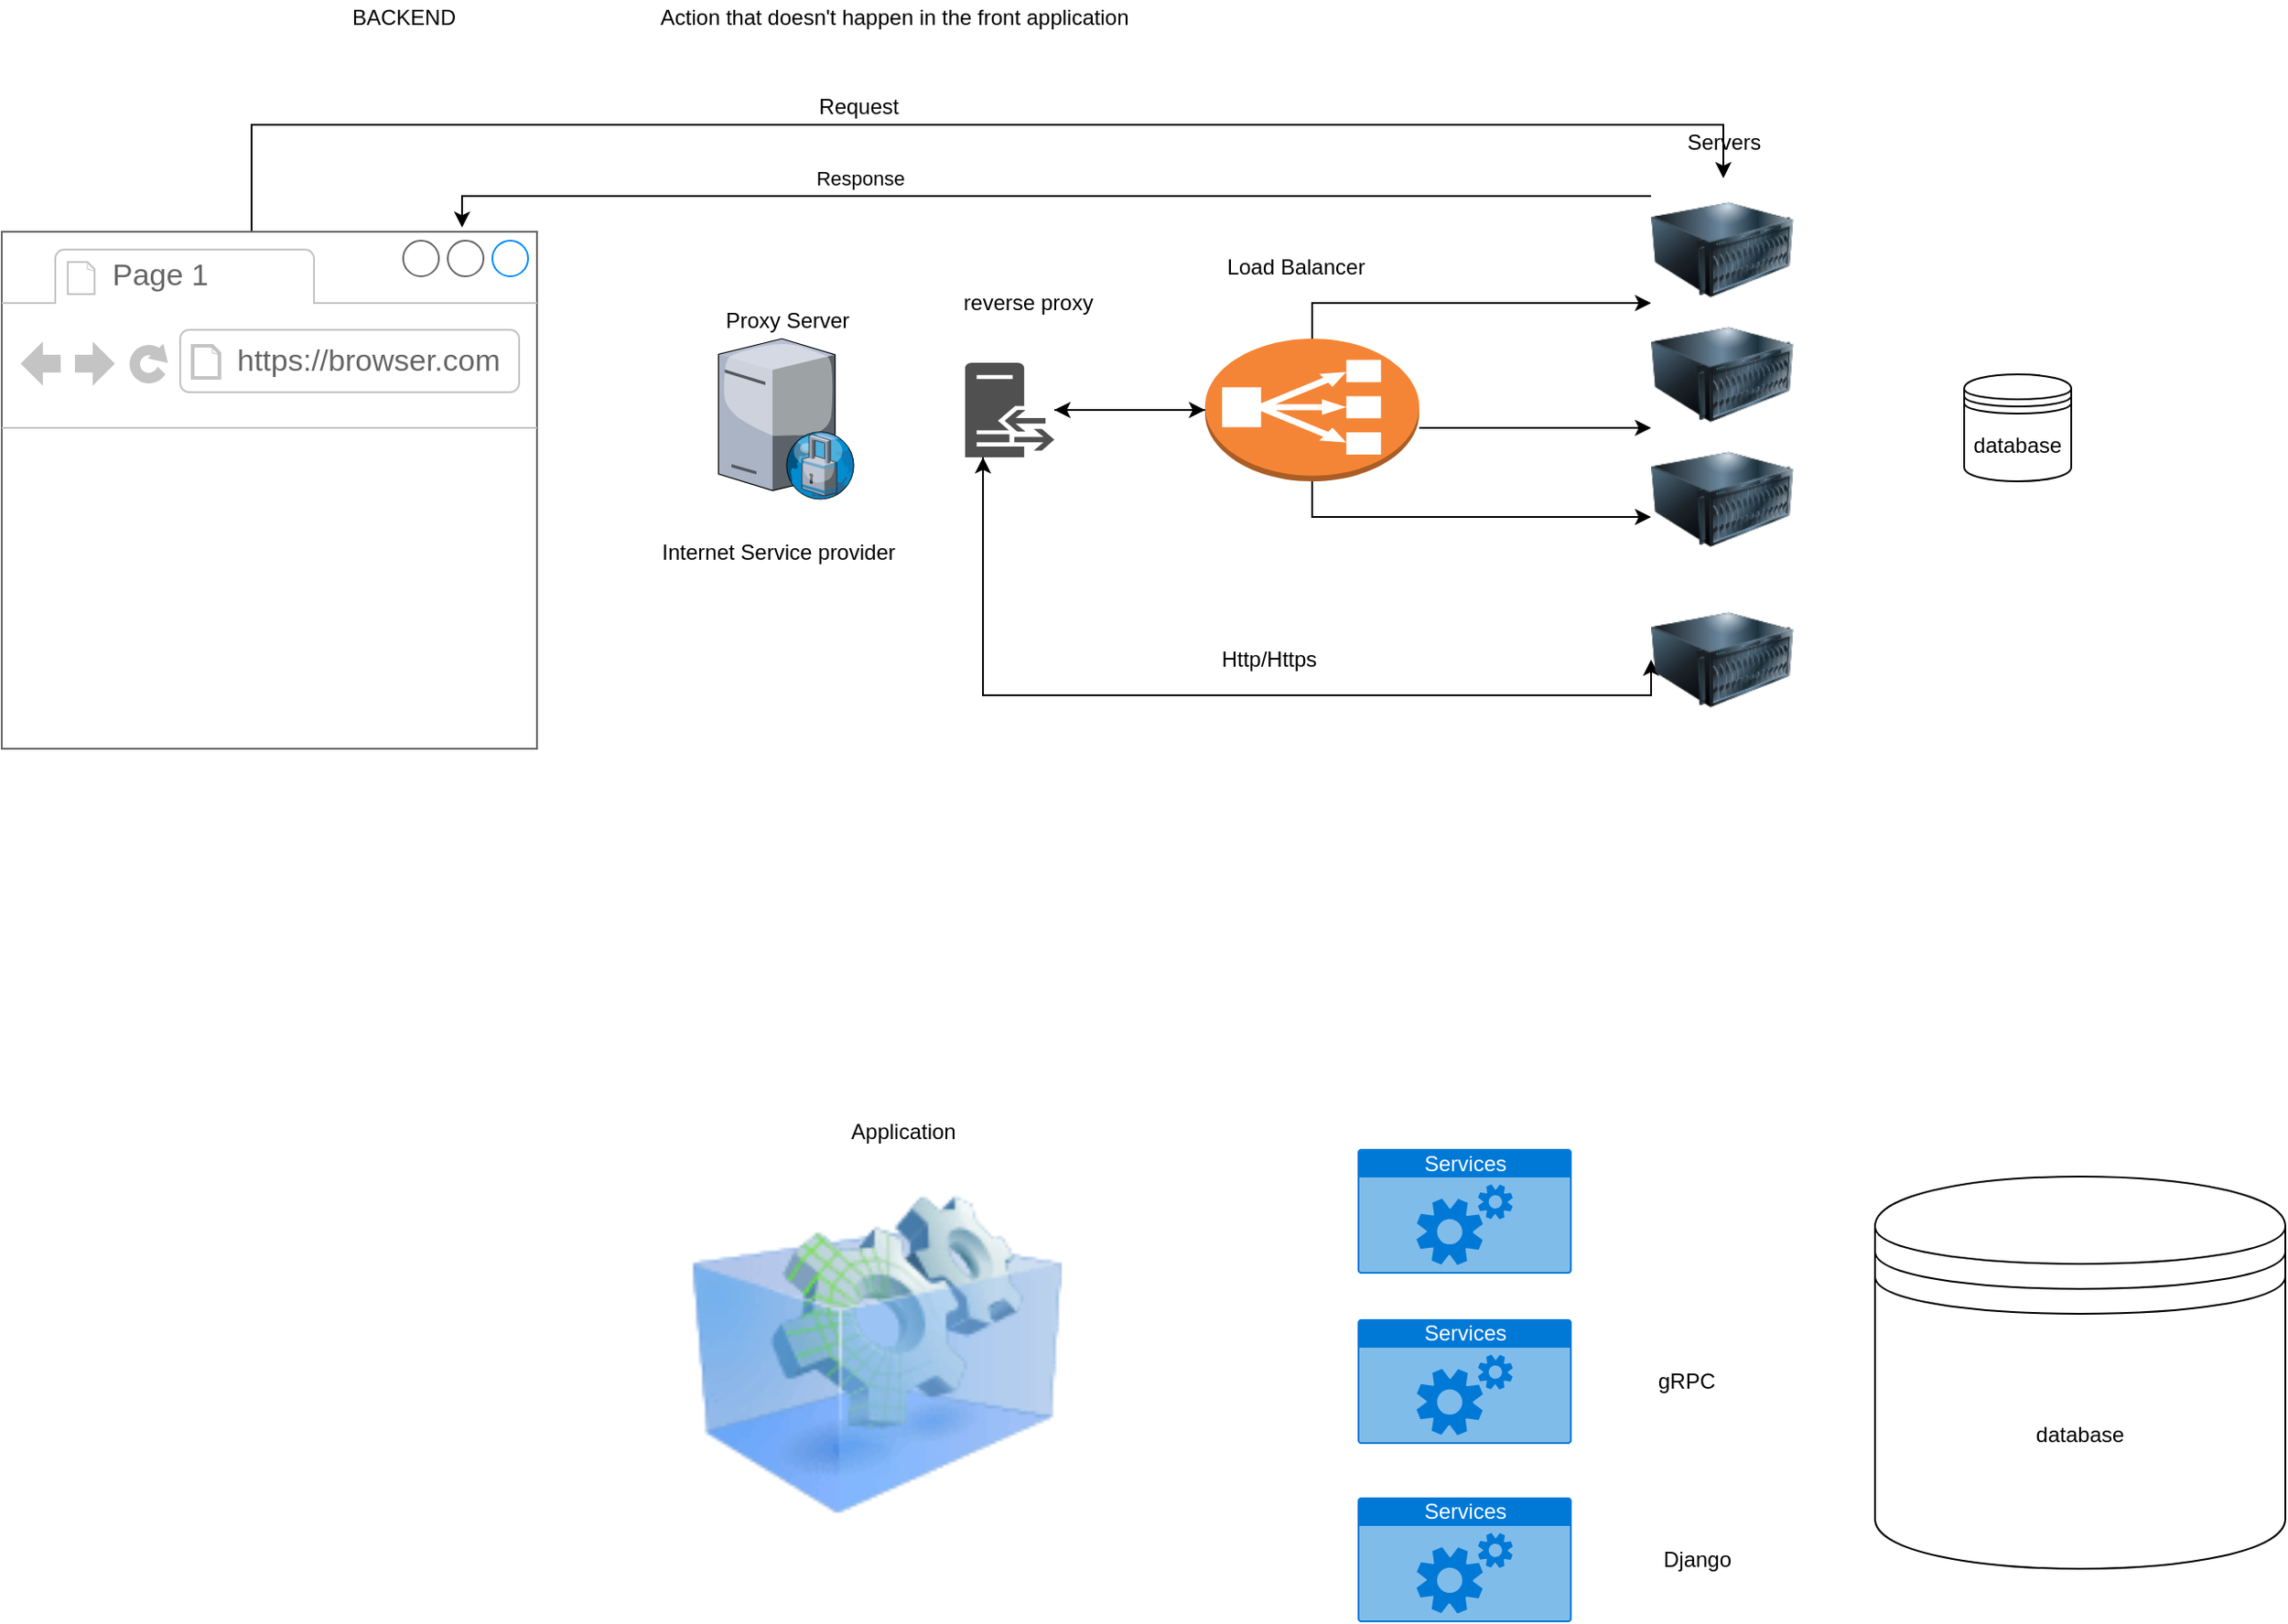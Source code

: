 <mxfile version="17.2.3" type="github"><diagram id="9j0G7bMVRx-_YJAYNbYP" name="Page-1"><mxGraphModel dx="1038" dy="585" grid="1" gridSize="10" guides="1" tooltips="1" connect="1" arrows="1" fold="1" page="1" pageScale="1" pageWidth="850" pageHeight="1100" math="0" shadow="0"><root><mxCell id="0"/><mxCell id="1" parent="0"/><mxCell id="NdbOdqvEnyCty6NQ_huQ-8" value="&lt;div style=&quot;text-align: left&quot;&gt;Action that doesn't happen in the front application&lt;/div&gt;" style="text;html=1;align=center;verticalAlign=middle;resizable=0;points=[];autosize=1;strokeColor=none;fillColor=none;" vertex="1" parent="1"><mxGeometry x="380" y="10" width="280" height="20" as="geometry"/></mxCell><mxCell id="NdbOdqvEnyCty6NQ_huQ-58" style="edgeStyle=orthogonalEdgeStyle;rounded=0;orthogonalLoop=1;jettySize=auto;html=1;" edge="1" parent="1" source="NdbOdqvEnyCty6NQ_huQ-10" target="NdbOdqvEnyCty6NQ_huQ-27"><mxGeometry relative="1" as="geometry"><mxPoint x="170" y="80" as="targetPoint"/><Array as="points"><mxPoint x="160" y="80"/><mxPoint x="985" y="80"/></Array></mxGeometry></mxCell><mxCell id="NdbOdqvEnyCty6NQ_huQ-10" value="" style="strokeWidth=1;shadow=0;dashed=0;align=center;html=1;shape=mxgraph.mockup.containers.browserWindow;rSize=0;strokeColor=#666666;strokeColor2=#008cff;strokeColor3=#c4c4c4;mainText=,;recursiveResize=0;" vertex="1" parent="1"><mxGeometry x="20" y="140" width="300" height="290" as="geometry"/></mxCell><mxCell id="NdbOdqvEnyCty6NQ_huQ-11" value="Page 1" style="strokeWidth=1;shadow=0;dashed=0;align=center;html=1;shape=mxgraph.mockup.containers.anchor;fontSize=17;fontColor=#666666;align=left;" vertex="1" parent="NdbOdqvEnyCty6NQ_huQ-10"><mxGeometry x="60" y="12" width="110" height="26" as="geometry"/></mxCell><mxCell id="NdbOdqvEnyCty6NQ_huQ-12" value="https://browser.com" style="strokeWidth=1;shadow=0;dashed=0;align=center;html=1;shape=mxgraph.mockup.containers.anchor;rSize=0;fontSize=17;fontColor=#666666;align=left;" vertex="1" parent="NdbOdqvEnyCty6NQ_huQ-10"><mxGeometry x="130" y="60" width="250" height="26" as="geometry"/></mxCell><mxCell id="NdbOdqvEnyCty6NQ_huQ-15" value="Servers" style="text;html=1;align=center;verticalAlign=middle;resizable=0;points=[];autosize=1;strokeColor=none;fillColor=none;" vertex="1" parent="1"><mxGeometry x="954.5" y="80" width="60" height="20" as="geometry"/></mxCell><mxCell id="NdbOdqvEnyCty6NQ_huQ-17" value="database" style="shape=datastore;whiteSpace=wrap;html=1;" vertex="1" parent="1"><mxGeometry x="1120" y="220" width="60" height="60" as="geometry"/></mxCell><mxCell id="NdbOdqvEnyCty6NQ_huQ-30" style="edgeStyle=orthogonalEdgeStyle;rounded=0;orthogonalLoop=1;jettySize=auto;html=1;" edge="1" parent="1" source="NdbOdqvEnyCty6NQ_huQ-20" target="NdbOdqvEnyCty6NQ_huQ-24"><mxGeometry relative="1" as="geometry"><mxPoint x="890" y="210" as="targetPoint"/><Array as="points"><mxPoint x="870" y="250"/><mxPoint x="870" y="250"/></Array></mxGeometry></mxCell><mxCell id="NdbOdqvEnyCty6NQ_huQ-32" style="edgeStyle=orthogonalEdgeStyle;rounded=0;orthogonalLoop=1;jettySize=auto;html=1;" edge="1" parent="1" source="NdbOdqvEnyCty6NQ_huQ-20" target="NdbOdqvEnyCty6NQ_huQ-25"><mxGeometry relative="1" as="geometry"><Array as="points"><mxPoint x="755" y="300"/></Array></mxGeometry></mxCell><mxCell id="NdbOdqvEnyCty6NQ_huQ-33" style="edgeStyle=orthogonalEdgeStyle;rounded=0;orthogonalLoop=1;jettySize=auto;html=1;" edge="1" parent="1" source="NdbOdqvEnyCty6NQ_huQ-20" target="NdbOdqvEnyCty6NQ_huQ-27"><mxGeometry relative="1" as="geometry"><mxPoint x="890" y="170" as="targetPoint"/><Array as="points"><mxPoint x="755" y="180"/></Array></mxGeometry></mxCell><mxCell id="NdbOdqvEnyCty6NQ_huQ-39" style="edgeStyle=orthogonalEdgeStyle;rounded=0;orthogonalLoop=1;jettySize=auto;html=1;" edge="1" parent="1" source="NdbOdqvEnyCty6NQ_huQ-20" target="NdbOdqvEnyCty6NQ_huQ-22"><mxGeometry relative="1" as="geometry"/></mxCell><mxCell id="NdbOdqvEnyCty6NQ_huQ-20" value="" style="outlineConnect=0;dashed=0;verticalLabelPosition=bottom;verticalAlign=top;align=center;html=1;shape=mxgraph.aws3.classic_load_balancer;fillColor=#F58536;gradientColor=none;" vertex="1" parent="1"><mxGeometry x="694.5" y="200" width="120" height="80" as="geometry"/></mxCell><mxCell id="NdbOdqvEnyCty6NQ_huQ-21" value="Load Balancer" style="text;html=1;align=center;verticalAlign=middle;resizable=0;points=[];autosize=1;strokeColor=none;fillColor=none;" vertex="1" parent="1"><mxGeometry x="700" y="150" width="90" height="20" as="geometry"/></mxCell><mxCell id="NdbOdqvEnyCty6NQ_huQ-23" value="reverse proxy" style="text;html=1;align=center;verticalAlign=middle;resizable=0;points=[];autosize=1;strokeColor=none;fillColor=none;" vertex="1" parent="1"><mxGeometry x="550" y="170" width="90" height="20" as="geometry"/></mxCell><mxCell id="NdbOdqvEnyCty6NQ_huQ-24" value="" style="image;html=1;image=img/lib/clip_art/computers/Server_128x128.png" vertex="1" parent="1"><mxGeometry x="944.5" y="180" width="80" height="80" as="geometry"/></mxCell><mxCell id="NdbOdqvEnyCty6NQ_huQ-25" value="" style="image;html=1;image=img/lib/clip_art/computers/Server_128x128.png" vertex="1" parent="1"><mxGeometry x="944.5" y="250" width="80" height="80" as="geometry"/></mxCell><mxCell id="NdbOdqvEnyCty6NQ_huQ-57" style="edgeStyle=orthogonalEdgeStyle;rounded=0;orthogonalLoop=1;jettySize=auto;html=1;entryX=0.86;entryY=-0.008;entryDx=0;entryDy=0;entryPerimeter=0;" edge="1" parent="1" source="NdbOdqvEnyCty6NQ_huQ-27" target="NdbOdqvEnyCty6NQ_huQ-10"><mxGeometry relative="1" as="geometry"><mxPoint x="310" y="120" as="targetPoint"/><Array as="points"><mxPoint x="278" y="120"/></Array></mxGeometry></mxCell><mxCell id="NdbOdqvEnyCty6NQ_huQ-60" value="Response" style="edgeLabel;html=1;align=center;verticalAlign=middle;resizable=0;points=[];" vertex="1" connectable="0" parent="NdbOdqvEnyCty6NQ_huQ-57"><mxGeometry x="0.245" y="-9" relative="1" as="geometry"><mxPoint x="-18" y="-1" as="offset"/></mxGeometry></mxCell><mxCell id="NdbOdqvEnyCty6NQ_huQ-27" value="" style="image;html=1;image=img/lib/clip_art/computers/Server_128x128.png" vertex="1" parent="1"><mxGeometry x="944.5" y="110" width="80" height="80" as="geometry"/></mxCell><mxCell id="NdbOdqvEnyCty6NQ_huQ-38" style="edgeStyle=orthogonalEdgeStyle;rounded=0;orthogonalLoop=1;jettySize=auto;html=1;entryX=0;entryY=0.5;entryDx=0;entryDy=0;entryPerimeter=0;" edge="1" parent="1" source="NdbOdqvEnyCty6NQ_huQ-22" target="NdbOdqvEnyCty6NQ_huQ-20"><mxGeometry relative="1" as="geometry"/></mxCell><mxCell id="NdbOdqvEnyCty6NQ_huQ-41" style="edgeStyle=orthogonalEdgeStyle;rounded=0;orthogonalLoop=1;jettySize=auto;html=1;entryX=0;entryY=0.5;entryDx=0;entryDy=0;" edge="1" parent="1" source="NdbOdqvEnyCty6NQ_huQ-22" target="NdbOdqvEnyCty6NQ_huQ-40"><mxGeometry relative="1" as="geometry"><mxPoint x="870" y="410" as="targetPoint"/><Array as="points"><mxPoint x="570" y="400"/></Array></mxGeometry></mxCell><mxCell id="NdbOdqvEnyCty6NQ_huQ-22" value="" style="sketch=0;pointerEvents=1;shadow=0;dashed=0;html=1;strokeColor=none;fillColor=#505050;labelPosition=center;verticalLabelPosition=bottom;verticalAlign=top;outlineConnect=0;align=center;shape=mxgraph.office.servers.reverse_proxy;" vertex="1" parent="1"><mxGeometry x="560" y="213.5" width="50" height="53" as="geometry"/></mxCell><mxCell id="NdbOdqvEnyCty6NQ_huQ-36" value="" style="verticalLabelPosition=bottom;sketch=0;aspect=fixed;html=1;verticalAlign=top;strokeColor=none;align=center;outlineConnect=0;shape=mxgraph.citrix.proxy_server;" vertex="1" parent="1"><mxGeometry x="421.75" y="200" width="76.5" height="90" as="geometry"/></mxCell><mxCell id="NdbOdqvEnyCty6NQ_huQ-37" value="Proxy Server" style="text;html=1;align=center;verticalAlign=middle;resizable=0;points=[];autosize=1;strokeColor=none;fillColor=none;" vertex="1" parent="1"><mxGeometry x="415" y="180" width="90" height="20" as="geometry"/></mxCell><mxCell id="NdbOdqvEnyCty6NQ_huQ-42" style="edgeStyle=orthogonalEdgeStyle;rounded=0;orthogonalLoop=1;jettySize=auto;html=1;" edge="1" parent="1" source="NdbOdqvEnyCty6NQ_huQ-40" target="NdbOdqvEnyCty6NQ_huQ-22"><mxGeometry relative="1" as="geometry"><mxPoint x="570" y="400" as="targetPoint"/><Array as="points"><mxPoint x="570" y="400"/></Array></mxGeometry></mxCell><mxCell id="NdbOdqvEnyCty6NQ_huQ-40" value="" style="image;html=1;image=img/lib/clip_art/computers/Server_128x128.png" vertex="1" parent="1"><mxGeometry x="944.5" y="340" width="80" height="80" as="geometry"/></mxCell><mxCell id="NdbOdqvEnyCty6NQ_huQ-43" value="Http/Https" style="text;html=1;align=center;verticalAlign=middle;resizable=0;points=[];autosize=1;strokeColor=none;fillColor=none;" vertex="1" parent="1"><mxGeometry x="695" y="370" width="70" height="20" as="geometry"/></mxCell><mxCell id="NdbOdqvEnyCty6NQ_huQ-44" value="BACKEND" style="text;html=1;align=center;verticalAlign=middle;resizable=0;points=[];autosize=1;strokeColor=none;fillColor=none;" vertex="1" parent="1"><mxGeometry x="210" y="10" width="70" height="20" as="geometry"/></mxCell><mxCell id="NdbOdqvEnyCty6NQ_huQ-46" value="" style="image;html=1;image=img/lib/clip_art/computers/Virtual_Application_128x128.png" vertex="1" parent="1"><mxGeometry x="390" y="680" width="240" height="180" as="geometry"/></mxCell><mxCell id="NdbOdqvEnyCty6NQ_huQ-48" value="Application" style="text;html=1;align=center;verticalAlign=middle;resizable=0;points=[];autosize=1;strokeColor=none;fillColor=none;rounded=0;glass=0;sketch=0;" vertex="1" parent="1"><mxGeometry x="490" y="634.5" width="70" height="20" as="geometry"/></mxCell><mxCell id="NdbOdqvEnyCty6NQ_huQ-49" value="Services" style="html=1;strokeColor=none;fillColor=#0079D6;labelPosition=center;verticalLabelPosition=middle;verticalAlign=top;align=center;fontSize=12;outlineConnect=0;spacingTop=-6;fontColor=#FFFFFF;sketch=0;shape=mxgraph.sitemap.services;rounded=0;glass=0;" vertex="1" parent="1"><mxGeometry x="780" y="654.5" width="120" height="70" as="geometry"/></mxCell><mxCell id="NdbOdqvEnyCty6NQ_huQ-50" value="Services" style="html=1;strokeColor=none;fillColor=#0079D6;labelPosition=center;verticalLabelPosition=middle;verticalAlign=top;align=center;fontSize=12;outlineConnect=0;spacingTop=-6;fontColor=#FFFFFF;sketch=0;shape=mxgraph.sitemap.services;rounded=0;glass=0;" vertex="1" parent="1"><mxGeometry x="780" y="750" width="120" height="70" as="geometry"/></mxCell><mxCell id="NdbOdqvEnyCty6NQ_huQ-51" value="Services" style="html=1;strokeColor=none;fillColor=#0079D6;labelPosition=center;verticalLabelPosition=middle;verticalAlign=top;align=center;fontSize=12;outlineConnect=0;spacingTop=-6;fontColor=#FFFFFF;sketch=0;shape=mxgraph.sitemap.services;rounded=0;glass=0;" vertex="1" parent="1"><mxGeometry x="780" y="850" width="120" height="70" as="geometry"/></mxCell><mxCell id="NdbOdqvEnyCty6NQ_huQ-52" value="" style="shape=image;html=1;verticalAlign=top;verticalLabelPosition=bottom;labelBackgroundColor=#ffffff;imageAspect=0;aspect=fixed;image=https://cdn1.iconfinder.com/data/icons/nuvola2/48x48/actions/kgpg_identity.png;rounded=0;glass=0;sketch=0;" vertex="1" parent="1"><mxGeometry x="950" y="670" width="39" height="39" as="geometry"/></mxCell><mxCell id="NdbOdqvEnyCty6NQ_huQ-53" value="gRPC&lt;br&gt;" style="text;html=1;align=center;verticalAlign=middle;resizable=0;points=[];autosize=1;strokeColor=none;fillColor=none;" vertex="1" parent="1"><mxGeometry x="939" y="775" width="50" height="20" as="geometry"/></mxCell><mxCell id="NdbOdqvEnyCty6NQ_huQ-54" value="Django" style="text;html=1;align=center;verticalAlign=middle;resizable=0;points=[];autosize=1;strokeColor=none;fillColor=none;" vertex="1" parent="1"><mxGeometry x="944.5" y="875" width="50" height="20" as="geometry"/></mxCell><mxCell id="NdbOdqvEnyCty6NQ_huQ-55" value="database" style="shape=datastore;whiteSpace=wrap;html=1;rounded=0;glass=0;sketch=0;" vertex="1" parent="1"><mxGeometry x="1070" y="670" width="230" height="220" as="geometry"/></mxCell><mxCell id="NdbOdqvEnyCty6NQ_huQ-59" value="Request" style="text;html=1;align=center;verticalAlign=middle;resizable=0;points=[];autosize=1;strokeColor=none;fillColor=none;" vertex="1" parent="1"><mxGeometry x="470" y="60" width="60" height="20" as="geometry"/></mxCell><mxCell id="NdbOdqvEnyCty6NQ_huQ-62" value="Internet Service provider" style="text;html=1;align=center;verticalAlign=middle;resizable=0;points=[];autosize=1;strokeColor=none;fillColor=none;" vertex="1" parent="1"><mxGeometry x="380" y="310" width="150" height="20" as="geometry"/></mxCell></root></mxGraphModel></diagram></mxfile>